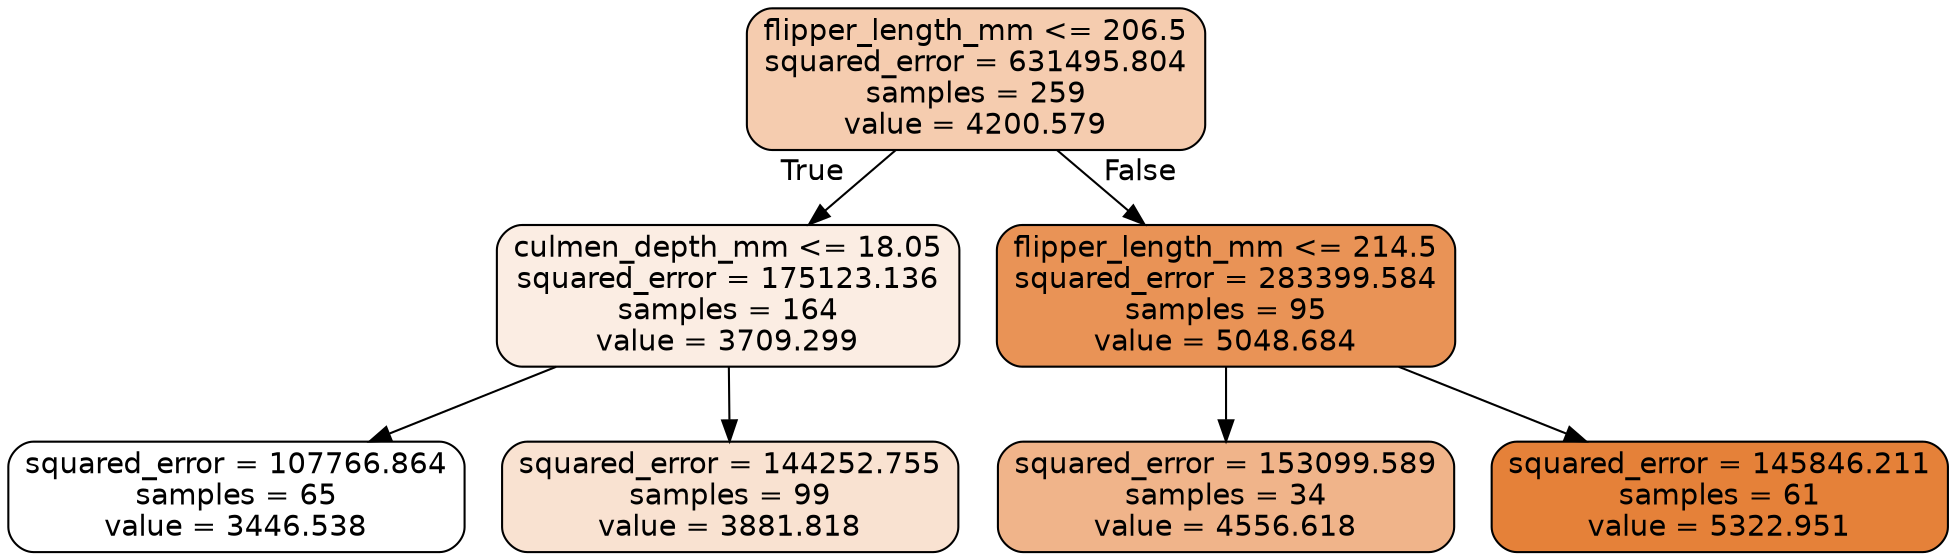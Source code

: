 digraph Tree {
node [shape=box, style="filled, rounded", color="black", fontname="helvetica"] ;
edge [fontname="helvetica"] ;
0 [label="flipper_length_mm <= 206.5\nsquared_error = 631495.804\nsamples = 259\nvalue = 4200.579", fillcolor="#f5ccaf"] ;
1 [label="culmen_depth_mm <= 18.05\nsquared_error = 175123.136\nsamples = 164\nvalue = 3709.299", fillcolor="#fbede3"] ;
0 -> 1 [labeldistance=2.5, labelangle=45, headlabel="True"] ;
2 [label="squared_error = 107766.864\nsamples = 65\nvalue = 3446.538", fillcolor="#ffffff"] ;
1 -> 2 ;
3 [label="squared_error = 144252.755\nsamples = 99\nvalue = 3881.818", fillcolor="#f9e2d1"] ;
1 -> 3 ;
4 [label="flipper_length_mm <= 214.5\nsquared_error = 283399.584\nsamples = 95\nvalue = 5048.684", fillcolor="#e99356"] ;
0 -> 4 [labeldistance=2.5, labelangle=-45, headlabel="False"] ;
5 [label="squared_error = 153099.589\nsamples = 34\nvalue = 4556.618", fillcolor="#f0b48a"] ;
4 -> 5 ;
6 [label="squared_error = 145846.211\nsamples = 61\nvalue = 5322.951", fillcolor="#e58139"] ;
4 -> 6 ;
}